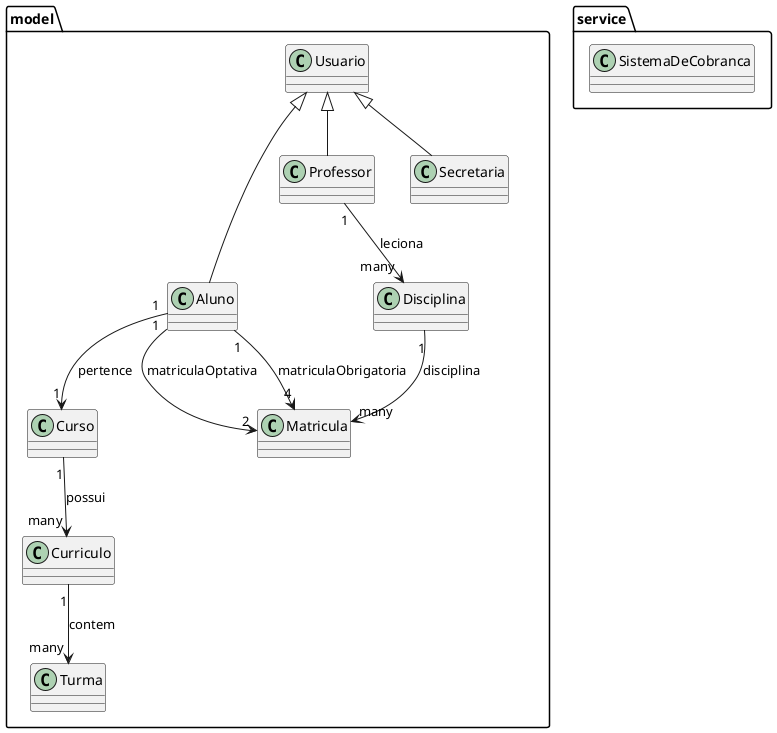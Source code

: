 @startuml

package "model" {
    class Usuario
    class Aluno
    class Professor
    class Secretaria
    class Disciplina
    class Matricula
    class Curriculo
    class Curso
    class Turma
}

package "service" {
    class SistemaDeCobranca
}

Usuario <|-- Aluno
Usuario <|-- Professor
Usuario <|-- Secretaria

Aluno "1" --> "4" Matricula : matriculaObrigatoria
Aluno "1" --> "2" Matricula : matriculaOptativa
Disciplina "1" --> "many" Matricula : disciplina
Professor "1" --> "many" Disciplina : leciona

Curriculo "1" --> "many" Turma : contem
Curso "1" --> "many" Curriculo : possui
Aluno "1" --> "1" Curso : pertence

@enduml